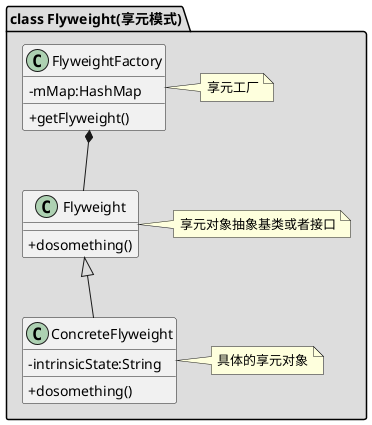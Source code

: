 @startuml
skinparam classAttributeIconSize 0

package "class Flyweight(享元模式)" #DDDDDD {
    class FlyweightFactory{
    - mMap:HashMap
    + getFlyweight()
    }
    note right: 享元工厂

    class Flyweight{
    + dosomething()
    }
    note right: 享元对象抽象基类或者接口

    class ConcreteFlyweight{
    - intrinsicState:String
    + dosomething()
    }
    note right: 具体的享元对象

    FlyweightFactory *-- Flyweight
    Flyweight <|-- ConcreteFlyweight
}
@enduml
